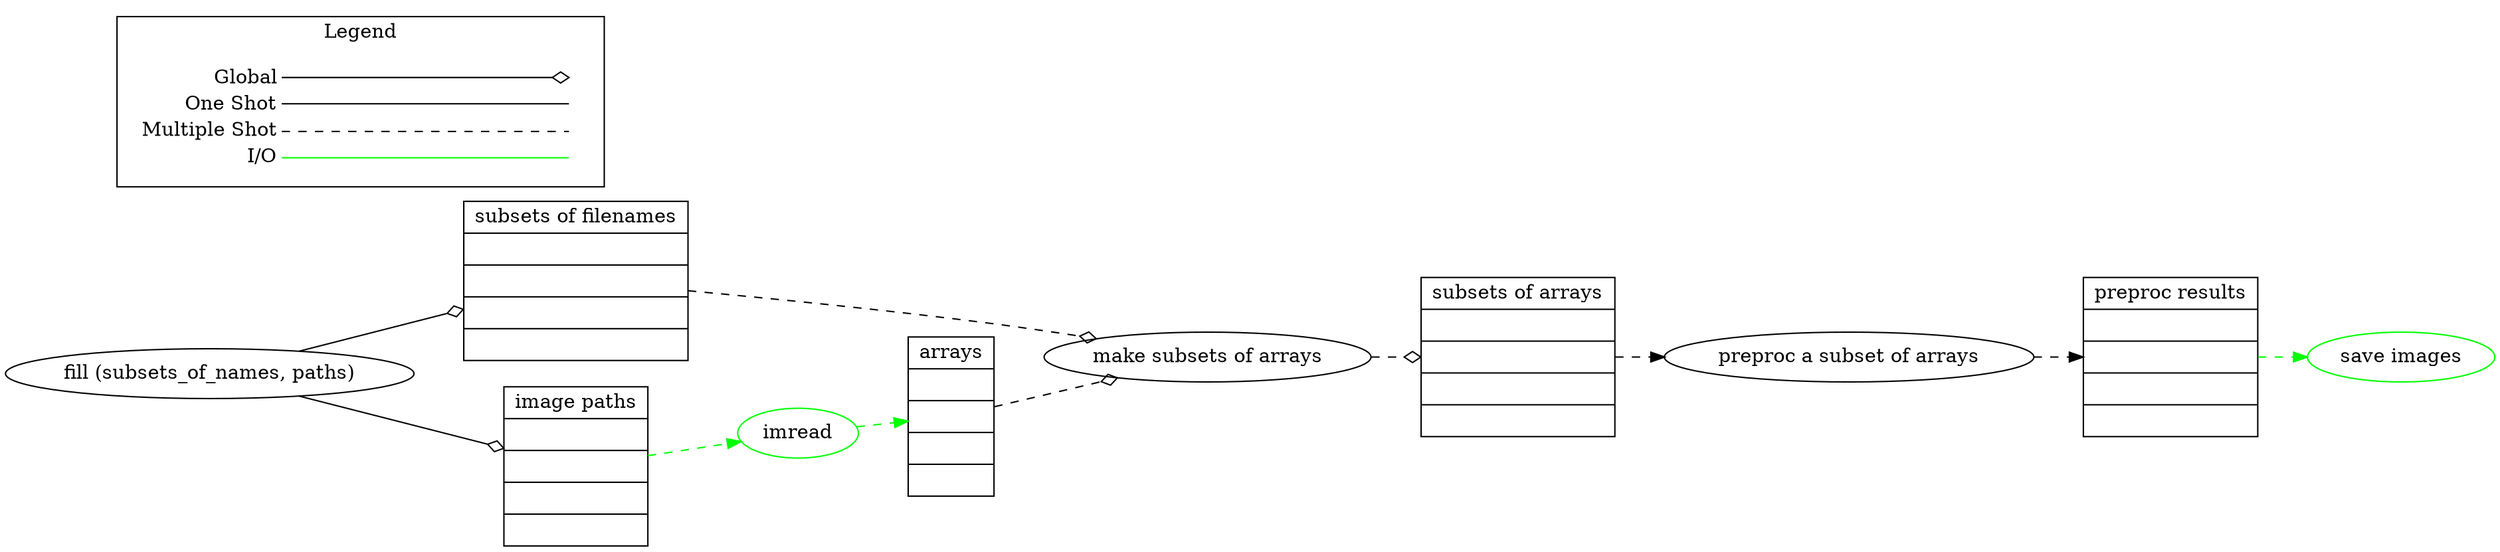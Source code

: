 digraph {
rankdir = LR
compound=true

node [shape="record"]
"subsets of filenames"                   [label="<f0> subsets of filenames|<f1>|<f2>|<f3>|<f4>"]
"image paths"                            [label="<f0> image paths|<f1>|<f2>|<f3>|<f4>"]
"arrays"                                 [label="<f0> arrays|<f1>|<f2>|<f3>|<f4>"]
"subsets of arrays"                      [label="<f0> subsets of arrays|<f1>|<f2>|<f3>|<f4>"]
"preproc results"                        [label="<f0> preproc results|<f1>|<f2>|<f3>|<f4>"]

node [shape="ellipse"]
"fill (subsets_of_names, paths)"         [label="fill (subsets_of_names, paths)",color = "Black"]
"imread"                                 [label="imread",color = "Green"]
"make subsets of arrays"                 [label="make subsets of arrays",color = "Black"]
"preproc a subset of arrays"             [label="preproc a subset of arrays",color = "Black"]
"save images"                            [label="save images",color = "Green"]

"fill (subsets_of_names, paths)"         -> "subsets of filenames" [arrowhead = "odiamond", style = "filled", color = "Black"]
"fill (subsets_of_names, paths)"         -> "image paths" [arrowhead = "odiamond", style = "filled", color = "Black"]
"image paths"                            -> "imread" [arrowhead = "normal", style = "dashed", color = "Green"]
"imread"                                 -> "arrays" [arrowhead = "normal", style = "dashed", color = "Green"]
"subsets of filenames"                   -> "make subsets of arrays" [arrowhead = "odiamond", style = "dashed", color = "Black"]
"arrays"                                 -> "make subsets of arrays" [arrowhead = "odiamond", style = "dashed", color = "Black"]
"make subsets of arrays"                 -> "subsets of arrays" [arrowhead = "odiamond", style = "dashed", color = "Black"]
"subsets of arrays"                      -> "preproc a subset of arrays" [arrowhead = "normal", style = "dashed", color = "Black"]
"preproc a subset of arrays"             -> "preproc results" [arrowhead = "normal", style = "dashed", color = "Black"]
"preproc results"                        -> "save images" [arrowhead = "normal", style = "dashed", color = "Green"]

 subgraph cluster_01 {
 node [height="0px", width="0px",shape=none,];
 edge [ minlen = 1,];
 label = "Legend";
 key [label=<<table border="0" cellpadding="2" cellspacing="0" cellborder="0">
 <tr><td align="right" port="i1">Global</td></tr>
 <tr><td align="right" port="i2">One Shot</td></tr>
 <tr><td align="right" port="i3">Multiple Shot</td></tr>
 <tr><td align="right" port="i4">I/O</td></tr>
 </table>>]
 key2 [label=<<table border="0" cellpadding="2" cellspacing="0" cellborder="0">
<tr><td port="i1">&nbsp;</td></tr>
<tr><td port="i2">&nbsp;</td></tr>
<tr><td port="i3">&nbsp;</td></tr>
<tr><td port="i4">&nbsp;</td></tr>
 </table>>]
  key:i1:e -> key2:i1:w [arrowhead = "odiamond"]
  key:i2:e -> key2:i2:w [arrowhead = "none"]
  key:i3:e -> key2:i3:w [style = "dashed", arrowhead = "none"]
  key:i4:e -> key2:i4:w [arrowhead = "none", color="Green"]
 } 
}
